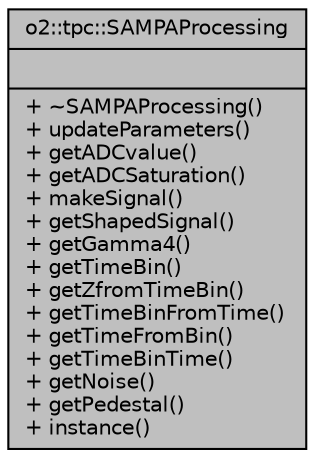 digraph "o2::tpc::SAMPAProcessing"
{
 // INTERACTIVE_SVG=YES
  bgcolor="transparent";
  edge [fontname="Helvetica",fontsize="10",labelfontname="Helvetica",labelfontsize="10"];
  node [fontname="Helvetica",fontsize="10",shape=record];
  Node1 [label="{o2::tpc::SAMPAProcessing\n||+ ~SAMPAProcessing()\l+ updateParameters()\l+ getADCvalue()\l+ getADCSaturation()\l+ makeSignal()\l+ getShapedSignal()\l+ getGamma4()\l+ getTimeBin()\l+ getZfromTimeBin()\l+ getTimeBinFromTime()\l+ getTimeFromBin()\l+ getTimeBinTime()\l+ getNoise()\l+ getPedestal()\l+ instance()\l}",height=0.2,width=0.4,color="black", fillcolor="grey75", style="filled", fontcolor="black"];
}
